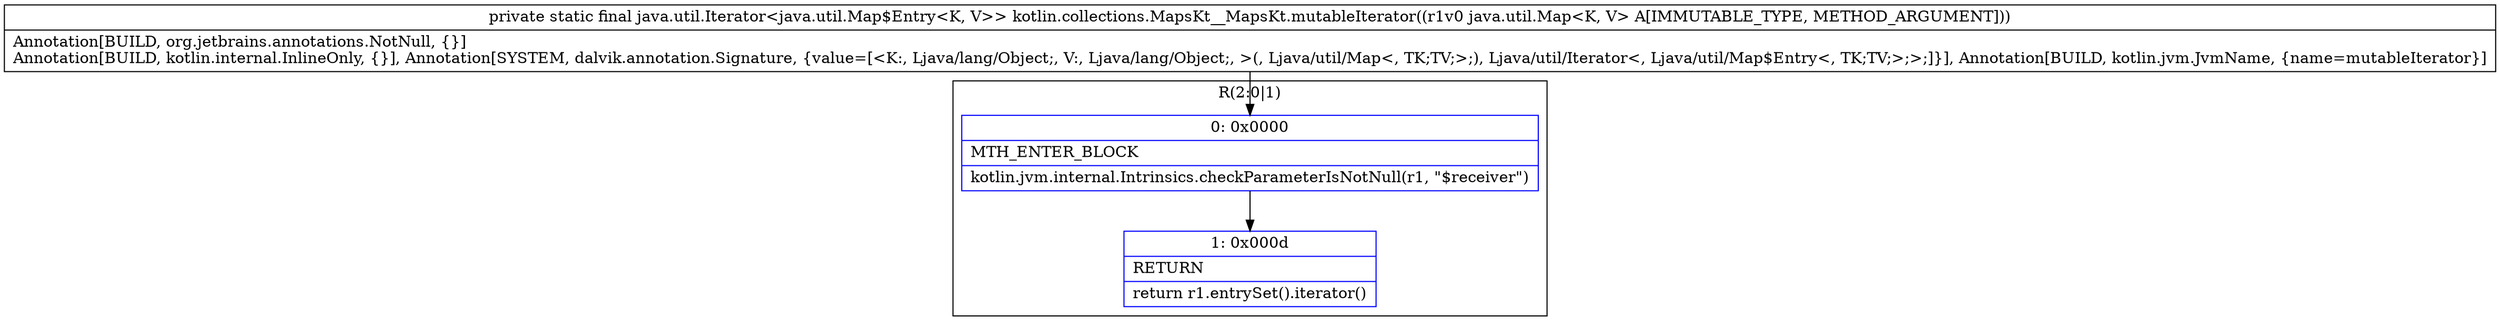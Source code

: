 digraph "CFG forkotlin.collections.MapsKt__MapsKt.mutableIterator(Ljava\/util\/Map;)Ljava\/util\/Iterator;" {
subgraph cluster_Region_1336591066 {
label = "R(2:0|1)";
node [shape=record,color=blue];
Node_0 [shape=record,label="{0\:\ 0x0000|MTH_ENTER_BLOCK\l|kotlin.jvm.internal.Intrinsics.checkParameterIsNotNull(r1, \"$receiver\")\l}"];
Node_1 [shape=record,label="{1\:\ 0x000d|RETURN\l|return r1.entrySet().iterator()\l}"];
}
MethodNode[shape=record,label="{private static final java.util.Iterator\<java.util.Map$Entry\<K, V\>\> kotlin.collections.MapsKt__MapsKt.mutableIterator((r1v0 java.util.Map\<K, V\> A[IMMUTABLE_TYPE, METHOD_ARGUMENT]))  | Annotation[BUILD, org.jetbrains.annotations.NotNull, \{\}]\lAnnotation[BUILD, kotlin.internal.InlineOnly, \{\}], Annotation[SYSTEM, dalvik.annotation.Signature, \{value=[\<K:, Ljava\/lang\/Object;, V:, Ljava\/lang\/Object;, \>(, Ljava\/util\/Map\<, TK;TV;\>;), Ljava\/util\/Iterator\<, Ljava\/util\/Map$Entry\<, TK;TV;\>;\>;]\}], Annotation[BUILD, kotlin.jvm.JvmName, \{name=mutableIterator\}]\l}"];
MethodNode -> Node_0;
Node_0 -> Node_1;
}


